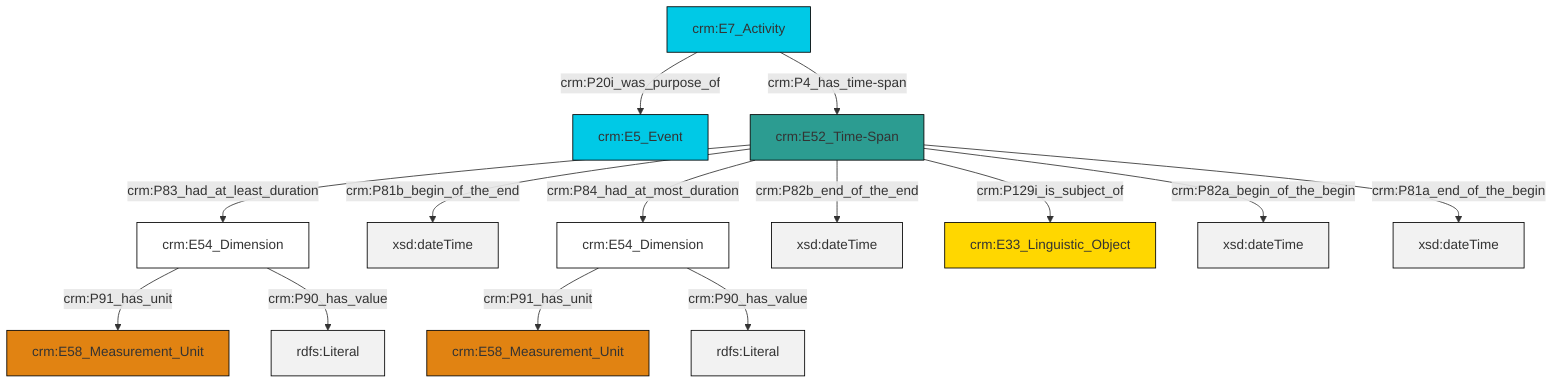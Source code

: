 graph TD
classDef Literal fill:#f2f2f2,stroke:#000000;
classDef CRM_Entity fill:#FFFFFF,stroke:#000000;
classDef Temporal_Entity fill:#00C9E6, stroke:#000000;
classDef Type fill:#E18312, stroke:#000000;
classDef Time-Span fill:#2C9C91, stroke:#000000;
classDef Appellation fill:#FFEB7F, stroke:#000000;
classDef Place fill:#008836, stroke:#000000;
classDef Persistent_Item fill:#B266B2, stroke:#000000;
classDef Conceptual_Object fill:#FFD700, stroke:#000000;
classDef Physical_Thing fill:#D2B48C, stroke:#000000;
classDef Actor fill:#f58aad, stroke:#000000;
classDef PC_Classes fill:#4ce600, stroke:#000000;
classDef Multi fill:#cccccc,stroke:#000000;

0["crm:E54_Dimension"]:::CRM_Entity -->|crm:P91_has_unit| 1["crm:E58_Measurement_Unit"]:::Type
2["crm:E7_Activity"]:::Temporal_Entity -->|crm:P20i_was_purpose_of| 3["crm:E5_Event"]:::Temporal_Entity
4["crm:E52_Time-Span"]:::Time-Span -->|crm:P81b_begin_of_the_end| 5[xsd:dateTime]:::Literal
4["crm:E52_Time-Span"]:::Time-Span -->|crm:P82b_end_of_the_end| 8[xsd:dateTime]:::Literal
4["crm:E52_Time-Span"]:::Time-Span -->|crm:P83_had_at_least_duration| 6["crm:E54_Dimension"]:::CRM_Entity
4["crm:E52_Time-Span"]:::Time-Span -->|crm:P129i_is_subject_of| 10["crm:E33_Linguistic_Object"]:::Conceptual_Object
2["crm:E7_Activity"]:::Temporal_Entity -->|crm:P4_has_time-span| 4["crm:E52_Time-Span"]:::Time-Span
4["crm:E52_Time-Span"]:::Time-Span -->|crm:P82a_begin_of_the_begin| 14[xsd:dateTime]:::Literal
6["crm:E54_Dimension"]:::CRM_Entity -->|crm:P91_has_unit| 11["crm:E58_Measurement_Unit"]:::Type
4["crm:E52_Time-Span"]:::Time-Span -->|crm:P81a_end_of_the_begin| 15[xsd:dateTime]:::Literal
4["crm:E52_Time-Span"]:::Time-Span -->|crm:P84_had_at_most_duration| 0["crm:E54_Dimension"]:::CRM_Entity
0["crm:E54_Dimension"]:::CRM_Entity -->|crm:P90_has_value| 17[rdfs:Literal]:::Literal
6["crm:E54_Dimension"]:::CRM_Entity -->|crm:P90_has_value| 19[rdfs:Literal]:::Literal